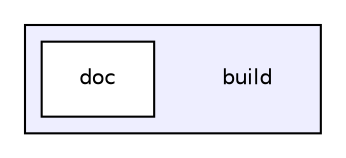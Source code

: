digraph "build" {
  compound=true
  node [ fontsize="10", fontname="Helvetica"];
  edge [ labelfontsize="10", labelfontname="Helvetica"];
  subgraph clusterdir_4fef79e7177ba769987a8da36c892c5f {
    graph [ bgcolor="#eeeeff", pencolor="black", label="" URL="dir_4fef79e7177ba769987a8da36c892c5f.html"];
    dir_4fef79e7177ba769987a8da36c892c5f [shape=plaintext label="build"];
    dir_6c89d1ed406002b4e6ebce07fb51a507 [shape=box label="doc" color="black" fillcolor="white" style="filled" URL="dir_6c89d1ed406002b4e6ebce07fb51a507.html"];
  }
}
